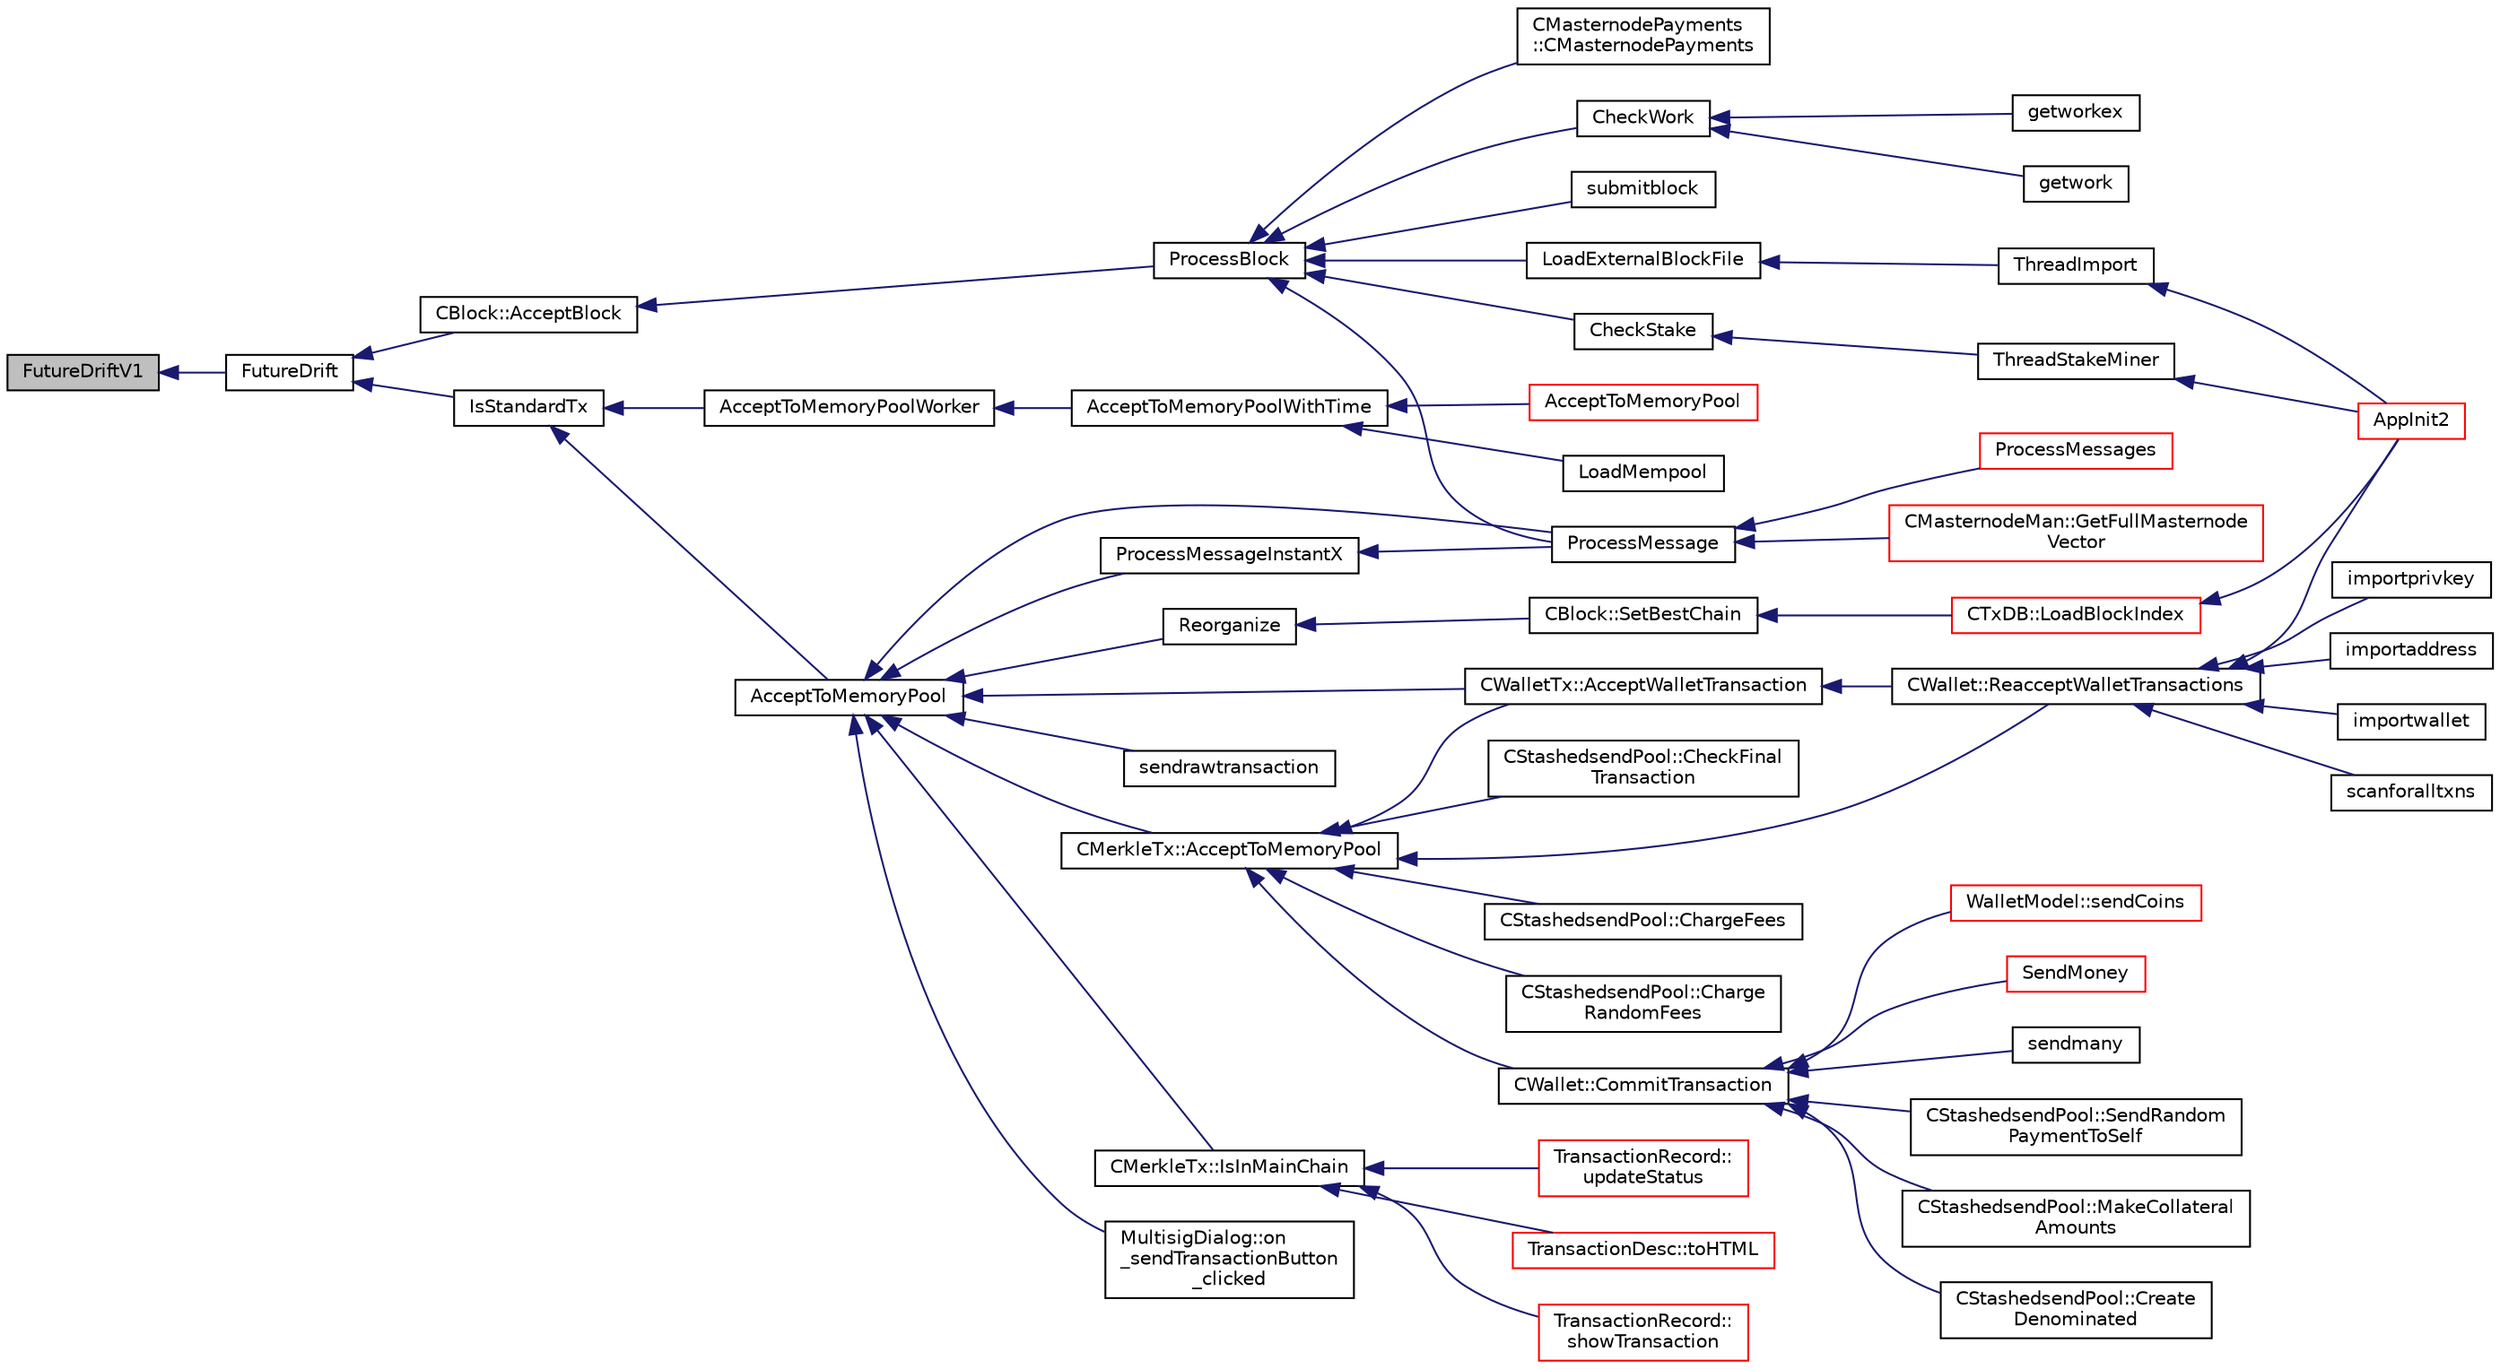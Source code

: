 digraph "FutureDriftV1"
{
  edge [fontname="Helvetica",fontsize="10",labelfontname="Helvetica",labelfontsize="10"];
  node [fontname="Helvetica",fontsize="10",shape=record];
  rankdir="LR";
  Node832 [label="FutureDriftV1",height=0.2,width=0.4,color="black", fillcolor="grey75", style="filled", fontcolor="black"];
  Node832 -> Node833 [dir="back",color="midnightblue",fontsize="10",style="solid",fontname="Helvetica"];
  Node833 [label="FutureDrift",height=0.2,width=0.4,color="black", fillcolor="white", style="filled",URL="$d4/dbf/main_8h.html#a3ccc18be451c0cbde74b3074e71f9c66"];
  Node833 -> Node834 [dir="back",color="midnightblue",fontsize="10",style="solid",fontname="Helvetica"];
  Node834 [label="IsStandardTx",height=0.2,width=0.4,color="black", fillcolor="white", style="filled",URL="$df/d0a/main_8cpp.html#acd163a09d0e4384ebe85dead57730dd7"];
  Node834 -> Node835 [dir="back",color="midnightblue",fontsize="10",style="solid",fontname="Helvetica"];
  Node835 [label="AcceptToMemoryPool",height=0.2,width=0.4,color="black", fillcolor="white", style="filled",URL="$d4/dbf/main_8h.html#addea0e425b693b4c1be712c3ead94568",tooltip="(try to) add transaction to memory pool "];
  Node835 -> Node836 [dir="back",color="midnightblue",fontsize="10",style="solid",fontname="Helvetica"];
  Node836 [label="ProcessMessageInstantX",height=0.2,width=0.4,color="black", fillcolor="white", style="filled",URL="$d6/d5f/instantx_8h.html#aa516cb499ead2691d8ab216a499db5d0"];
  Node836 -> Node837 [dir="back",color="midnightblue",fontsize="10",style="solid",fontname="Helvetica"];
  Node837 [label="ProcessMessage",height=0.2,width=0.4,color="black", fillcolor="white", style="filled",URL="$df/d0a/main_8cpp.html#a8ba92b1a4bce3c835e887a9073d17d8e"];
  Node837 -> Node838 [dir="back",color="midnightblue",fontsize="10",style="solid",fontname="Helvetica"];
  Node838 [label="ProcessMessages",height=0.2,width=0.4,color="red", fillcolor="white", style="filled",URL="$d4/dbf/main_8h.html#a196f9318f02448b85b28d612698934fd"];
  Node837 -> Node846 [dir="back",color="midnightblue",fontsize="10",style="solid",fontname="Helvetica"];
  Node846 [label="CMasternodeMan::GetFullMasternode\lVector",height=0.2,width=0.4,color="red", fillcolor="white", style="filled",URL="$dc/d6b/class_c_masternode_man.html#ab39e213a7601e1bef2eba1d5d63206f5"];
  Node835 -> Node852 [dir="back",color="midnightblue",fontsize="10",style="solid",fontname="Helvetica"];
  Node852 [label="CMerkleTx::AcceptToMemoryPool",height=0.2,width=0.4,color="black", fillcolor="white", style="filled",URL="$d1/dff/class_c_merkle_tx.html#a61126e811a53b941b3efdf5a4e83db90"];
  Node852 -> Node853 [dir="back",color="midnightblue",fontsize="10",style="solid",fontname="Helvetica"];
  Node853 [label="CWalletTx::AcceptWalletTransaction",height=0.2,width=0.4,color="black", fillcolor="white", style="filled",URL="$d6/d53/class_c_wallet_tx.html#af6d1a5a731bb69e1d94de84eb6fd15a5"];
  Node853 -> Node854 [dir="back",color="midnightblue",fontsize="10",style="solid",fontname="Helvetica"];
  Node854 [label="CWallet::ReacceptWalletTransactions",height=0.2,width=0.4,color="black", fillcolor="white", style="filled",URL="$d2/de5/class_c_wallet.html#a796c23450c8482e10e0c75ae5c1fa8ed"];
  Node854 -> Node840 [dir="back",color="midnightblue",fontsize="10",style="solid",fontname="Helvetica"];
  Node840 [label="AppInit2",height=0.2,width=0.4,color="red", fillcolor="white", style="filled",URL="$d8/dc0/init_8h.html#a1a4c1bfbf6ba1db77e988b89b9cadfd3",tooltip="Initialize ion. "];
  Node854 -> Node855 [dir="back",color="midnightblue",fontsize="10",style="solid",fontname="Helvetica"];
  Node855 [label="importprivkey",height=0.2,width=0.4,color="black", fillcolor="white", style="filled",URL="$dc/dbf/rpcdump_8cpp.html#a3a6fdb974fce01220a895393d444e981"];
  Node854 -> Node856 [dir="back",color="midnightblue",fontsize="10",style="solid",fontname="Helvetica"];
  Node856 [label="importaddress",height=0.2,width=0.4,color="black", fillcolor="white", style="filled",URL="$dc/dbf/rpcdump_8cpp.html#a457bc572859c8265c72a0afd1a6db56c"];
  Node854 -> Node857 [dir="back",color="midnightblue",fontsize="10",style="solid",fontname="Helvetica"];
  Node857 [label="importwallet",height=0.2,width=0.4,color="black", fillcolor="white", style="filled",URL="$dc/dbf/rpcdump_8cpp.html#a2566d5c9dd1938b74e70398cdb3ac5c1"];
  Node854 -> Node858 [dir="back",color="midnightblue",fontsize="10",style="solid",fontname="Helvetica"];
  Node858 [label="scanforalltxns",height=0.2,width=0.4,color="black", fillcolor="white", style="filled",URL="$df/d1d/rpcwallet_8cpp.html#a798669ad37caa71ddd18f73bc5aa5841"];
  Node852 -> Node859 [dir="back",color="midnightblue",fontsize="10",style="solid",fontname="Helvetica"];
  Node859 [label="CStashedsendPool::CheckFinal\lTransaction",height=0.2,width=0.4,color="black", fillcolor="white", style="filled",URL="$dd/d8a/class_c_stashedsend_pool.html#aba122588a53a90150595bc4279beb67c"];
  Node852 -> Node860 [dir="back",color="midnightblue",fontsize="10",style="solid",fontname="Helvetica"];
  Node860 [label="CStashedsendPool::ChargeFees",height=0.2,width=0.4,color="black", fillcolor="white", style="filled",URL="$dd/d8a/class_c_stashedsend_pool.html#acd76c93879dbcbdda4ca0a253f0d9c68",tooltip="Charge fees to bad actors (Charge clients a fee if they&#39;re abusive) "];
  Node852 -> Node861 [dir="back",color="midnightblue",fontsize="10",style="solid",fontname="Helvetica"];
  Node861 [label="CStashedsendPool::Charge\lRandomFees",height=0.2,width=0.4,color="black", fillcolor="white", style="filled",URL="$dd/d8a/class_c_stashedsend_pool.html#abcf715f6e5e01039218bf4881fffc3fe",tooltip="Rarely charge fees to pay miners. "];
  Node852 -> Node854 [dir="back",color="midnightblue",fontsize="10",style="solid",fontname="Helvetica"];
  Node852 -> Node862 [dir="back",color="midnightblue",fontsize="10",style="solid",fontname="Helvetica"];
  Node862 [label="CWallet::CommitTransaction",height=0.2,width=0.4,color="black", fillcolor="white", style="filled",URL="$d2/de5/class_c_wallet.html#aa13fbeaebd271f910a54cc5b82d73fde"];
  Node862 -> Node863 [dir="back",color="midnightblue",fontsize="10",style="solid",fontname="Helvetica"];
  Node863 [label="WalletModel::sendCoins",height=0.2,width=0.4,color="red", fillcolor="white", style="filled",URL="$d4/d27/class_wallet_model.html#a053fb3ff2b8b0347f83e6bb591126746"];
  Node862 -> Node866 [dir="back",color="midnightblue",fontsize="10",style="solid",fontname="Helvetica"];
  Node866 [label="SendMoney",height=0.2,width=0.4,color="red", fillcolor="white", style="filled",URL="$d5/d6b/rpcstashedsend_8cpp.html#a49669702f73a24c1d1dc5a08d7c0785f"];
  Node862 -> Node875 [dir="back",color="midnightblue",fontsize="10",style="solid",fontname="Helvetica"];
  Node875 [label="sendmany",height=0.2,width=0.4,color="black", fillcolor="white", style="filled",URL="$df/d1d/rpcwallet_8cpp.html#adeb5f23f20fb4e589dab23cadf75c92d"];
  Node862 -> Node876 [dir="back",color="midnightblue",fontsize="10",style="solid",fontname="Helvetica"];
  Node876 [label="CStashedsendPool::SendRandom\lPaymentToSelf",height=0.2,width=0.4,color="black", fillcolor="white", style="filled",URL="$dd/d8a/class_c_stashedsend_pool.html#acd9417cd11b55cbec6a04a41fbbba939",tooltip="Used for liquidity providers. "];
  Node862 -> Node877 [dir="back",color="midnightblue",fontsize="10",style="solid",fontname="Helvetica"];
  Node877 [label="CStashedsendPool::MakeCollateral\lAmounts",height=0.2,width=0.4,color="black", fillcolor="white", style="filled",URL="$dd/d8a/class_c_stashedsend_pool.html#af475cbfebb9c64e9e7b831f2415d921c",tooltip="Split up large inputs or make fee sized inputs. "];
  Node862 -> Node878 [dir="back",color="midnightblue",fontsize="10",style="solid",fontname="Helvetica"];
  Node878 [label="CStashedsendPool::Create\lDenominated",height=0.2,width=0.4,color="black", fillcolor="white", style="filled",URL="$dd/d8a/class_c_stashedsend_pool.html#a02b3808e3653ed966b4c60874a137490"];
  Node835 -> Node853 [dir="back",color="midnightblue",fontsize="10",style="solid",fontname="Helvetica"];
  Node835 -> Node879 [dir="back",color="midnightblue",fontsize="10",style="solid",fontname="Helvetica"];
  Node879 [label="Reorganize",height=0.2,width=0.4,color="black", fillcolor="white", style="filled",URL="$df/d0a/main_8cpp.html#ad8e09920f5a3ce2670c5efa26ef65227"];
  Node879 -> Node880 [dir="back",color="midnightblue",fontsize="10",style="solid",fontname="Helvetica"];
  Node880 [label="CBlock::SetBestChain",height=0.2,width=0.4,color="black", fillcolor="white", style="filled",URL="$d3/d51/class_c_block.html#a6e308b2d75d1cfc4a75eda36feb60ca1"];
  Node880 -> Node881 [dir="back",color="midnightblue",fontsize="10",style="solid",fontname="Helvetica"];
  Node881 [label="CTxDB::LoadBlockIndex",height=0.2,width=0.4,color="red", fillcolor="white", style="filled",URL="$d9/d8d/class_c_tx_d_b.html#abcb9df0821d996f811f6604b452a26a0"];
  Node881 -> Node840 [dir="back",color="midnightblue",fontsize="10",style="solid",fontname="Helvetica"];
  Node835 -> Node837 [dir="back",color="midnightblue",fontsize="10",style="solid",fontname="Helvetica"];
  Node835 -> Node884 [dir="back",color="midnightblue",fontsize="10",style="solid",fontname="Helvetica"];
  Node884 [label="CMerkleTx::IsInMainChain",height=0.2,width=0.4,color="black", fillcolor="white", style="filled",URL="$d1/dff/class_c_merkle_tx.html#ad4b3623fabf1924dba2a7694e3418e1e"];
  Node884 -> Node885 [dir="back",color="midnightblue",fontsize="10",style="solid",fontname="Helvetica"];
  Node885 [label="TransactionDesc::toHTML",height=0.2,width=0.4,color="red", fillcolor="white", style="filled",URL="$d4/da9/class_transaction_desc.html#ab7c9dbb2048aae121dd9d75df86e64f4"];
  Node884 -> Node896 [dir="back",color="midnightblue",fontsize="10",style="solid",fontname="Helvetica"];
  Node896 [label="TransactionRecord::\lshowTransaction",height=0.2,width=0.4,color="red", fillcolor="white", style="filled",URL="$d1/da7/class_transaction_record.html#a5ad1d1af4bec5b15a624b7a451e8cdbf",tooltip="Decompose CWallet transaction to model transaction records. "];
  Node884 -> Node908 [dir="back",color="midnightblue",fontsize="10",style="solid",fontname="Helvetica"];
  Node908 [label="TransactionRecord::\lupdateStatus",height=0.2,width=0.4,color="red", fillcolor="white", style="filled",URL="$d1/da7/class_transaction_record.html#a9b643dd885a790ae511705a1446556be",tooltip="Update status from core wallet tx. "];
  Node835 -> Node915 [dir="back",color="midnightblue",fontsize="10",style="solid",fontname="Helvetica"];
  Node915 [label="MultisigDialog::on\l_sendTransactionButton\l_clicked",height=0.2,width=0.4,color="black", fillcolor="white", style="filled",URL="$d4/df4/class_multisig_dialog.html#a71fcf325cb0cde9223eefc62b3b7634b"];
  Node835 -> Node916 [dir="back",color="midnightblue",fontsize="10",style="solid",fontname="Helvetica"];
  Node916 [label="sendrawtransaction",height=0.2,width=0.4,color="black", fillcolor="white", style="filled",URL="$dc/da8/rpcrawtransaction_8cpp.html#ad5aad44f890060f42efb49acf349511e"];
  Node834 -> Node917 [dir="back",color="midnightblue",fontsize="10",style="solid",fontname="Helvetica"];
  Node917 [label="AcceptToMemoryPoolWorker",height=0.2,width=0.4,color="black", fillcolor="white", style="filled",URL="$dd/d7d/validation_8cpp.html#a274b0623037c72315662a07ecf760176"];
  Node917 -> Node918 [dir="back",color="midnightblue",fontsize="10",style="solid",fontname="Helvetica"];
  Node918 [label="AcceptToMemoryPoolWithTime",height=0.2,width=0.4,color="black", fillcolor="white", style="filled",URL="$dd/d7d/validation_8cpp.html#a7e5d2eb678cdda338b2dc803a2d4999f",tooltip="(try to) add transaction to memory pool with a specified acceptance time "];
  Node918 -> Node919 [dir="back",color="midnightblue",fontsize="10",style="solid",fontname="Helvetica"];
  Node919 [label="AcceptToMemoryPool",height=0.2,width=0.4,color="red", fillcolor="white", style="filled",URL="$db/d38/validation_8h.html#a25cdf856fb2107e0e96fd6bf4c0619cb",tooltip="(try to) add transaction to memory pool plTxnReplaced will be appended to with all transactions repla..."];
  Node918 -> Node927 [dir="back",color="midnightblue",fontsize="10",style="solid",fontname="Helvetica"];
  Node927 [label="LoadMempool",height=0.2,width=0.4,color="black", fillcolor="white", style="filled",URL="$db/d38/validation_8h.html#adea951730b49ef41e5390df5be8d3f1b",tooltip="Load the mempool from disk. "];
  Node833 -> Node928 [dir="back",color="midnightblue",fontsize="10",style="solid",fontname="Helvetica"];
  Node928 [label="CBlock::AcceptBlock",height=0.2,width=0.4,color="black", fillcolor="white", style="filled",URL="$d3/d51/class_c_block.html#a3f990a713116bd15c1f221c88b012ccf"];
  Node928 -> Node929 [dir="back",color="midnightblue",fontsize="10",style="solid",fontname="Helvetica"];
  Node929 [label="ProcessBlock",height=0.2,width=0.4,color="black", fillcolor="white", style="filled",URL="$d4/dbf/main_8h.html#a7c8a7be3439bb5e1e40548a332a3cf29"];
  Node929 -> Node930 [dir="back",color="midnightblue",fontsize="10",style="solid",fontname="Helvetica"];
  Node930 [label="LoadExternalBlockFile",height=0.2,width=0.4,color="black", fillcolor="white", style="filled",URL="$df/d0a/main_8cpp.html#afbdbbb5a1b376748e5460cbcf644a9af"];
  Node930 -> Node931 [dir="back",color="midnightblue",fontsize="10",style="solid",fontname="Helvetica"];
  Node931 [label="ThreadImport",height=0.2,width=0.4,color="black", fillcolor="white", style="filled",URL="$d4/dbf/main_8h.html#a0189c34248cd89bbbe20d4d6045bd7c9"];
  Node931 -> Node840 [dir="back",color="midnightblue",fontsize="10",style="solid",fontname="Helvetica"];
  Node929 -> Node837 [dir="back",color="midnightblue",fontsize="10",style="solid",fontname="Helvetica"];
  Node929 -> Node932 [dir="back",color="midnightblue",fontsize="10",style="solid",fontname="Helvetica"];
  Node932 [label="CMasternodePayments\l::CMasternodePayments",height=0.2,width=0.4,color="black", fillcolor="white", style="filled",URL="$dc/d9a/class_c_masternode_payments.html#a4b9454f265a927528c881716e7649973"];
  Node929 -> Node933 [dir="back",color="midnightblue",fontsize="10",style="solid",fontname="Helvetica"];
  Node933 [label="CheckWork",height=0.2,width=0.4,color="black", fillcolor="white", style="filled",URL="$de/d13/miner_8h.html#aadd8a05aa6d8fae1c0f4daa5e971a12a",tooltip="Check mined proof-of-work block. "];
  Node933 -> Node934 [dir="back",color="midnightblue",fontsize="10",style="solid",fontname="Helvetica"];
  Node934 [label="getworkex",height=0.2,width=0.4,color="black", fillcolor="white", style="filled",URL="$d4/ddd/rpcmining_8cpp.html#aa40f86dc468a3f2ef4a3bba99e20a069"];
  Node933 -> Node935 [dir="back",color="midnightblue",fontsize="10",style="solid",fontname="Helvetica"];
  Node935 [label="getwork",height=0.2,width=0.4,color="black", fillcolor="white", style="filled",URL="$d4/ddd/rpcmining_8cpp.html#a356be62c93d38267a7da9e1cb644d547"];
  Node929 -> Node936 [dir="back",color="midnightblue",fontsize="10",style="solid",fontname="Helvetica"];
  Node936 [label="CheckStake",height=0.2,width=0.4,color="black", fillcolor="white", style="filled",URL="$de/d13/miner_8h.html#a68be4bcfa03b86095641eac5ca996fed",tooltip="Check mined proof-of-stake block. "];
  Node936 -> Node937 [dir="back",color="midnightblue",fontsize="10",style="solid",fontname="Helvetica"];
  Node937 [label="ThreadStakeMiner",height=0.2,width=0.4,color="black", fillcolor="white", style="filled",URL="$d6/de3/miner_8cpp.html#a31faece5ef0e403969b3d3debd79b352"];
  Node937 -> Node840 [dir="back",color="midnightblue",fontsize="10",style="solid",fontname="Helvetica"];
  Node929 -> Node938 [dir="back",color="midnightblue",fontsize="10",style="solid",fontname="Helvetica"];
  Node938 [label="submitblock",height=0.2,width=0.4,color="black", fillcolor="white", style="filled",URL="$d4/ddd/rpcmining_8cpp.html#a6fc1aa077add8cb1c74207056616134d"];
}
